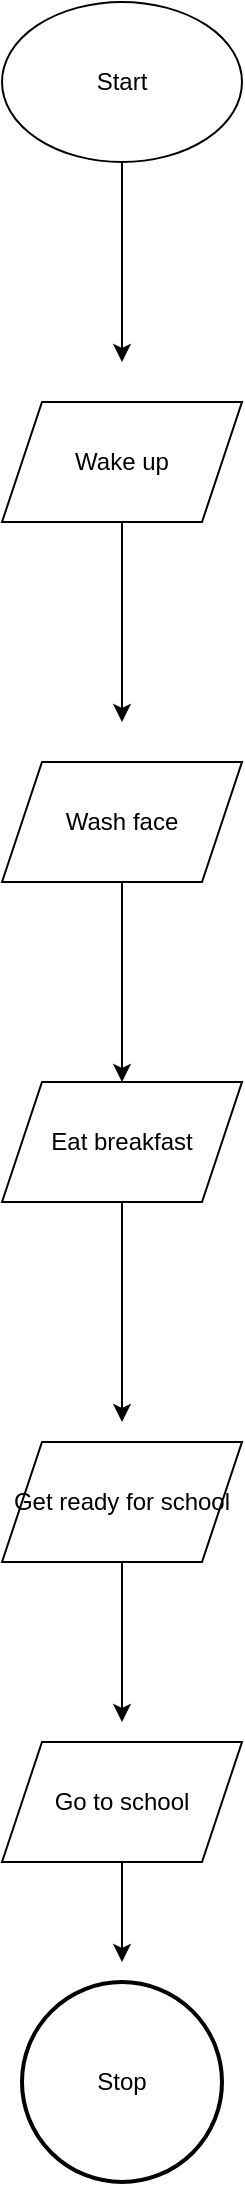 <mxfile version="28.0.9">
  <diagram name="Page-1" id="fErllMODuUr7CKh2ss7J">
    <mxGraphModel dx="1042" dy="562" grid="1" gridSize="10" guides="1" tooltips="1" connect="1" arrows="1" fold="1" page="1" pageScale="1" pageWidth="827" pageHeight="1169" math="0" shadow="0">
      <root>
        <mxCell id="0" />
        <mxCell id="1" parent="0" />
        <mxCell id="RA1OT7I5YvASaOkvongc-2" style="edgeStyle=orthogonalEdgeStyle;rounded=0;orthogonalLoop=1;jettySize=auto;html=1;" edge="1" parent="1" source="RA1OT7I5YvASaOkvongc-1">
          <mxGeometry relative="1" as="geometry">
            <mxPoint x="430" y="290" as="targetPoint" />
          </mxGeometry>
        </mxCell>
        <mxCell id="RA1OT7I5YvASaOkvongc-1" value="Start" style="ellipse;whiteSpace=wrap;html=1;" vertex="1" parent="1">
          <mxGeometry x="370" y="110" width="120" height="80" as="geometry" />
        </mxCell>
        <mxCell id="RA1OT7I5YvASaOkvongc-4" style="edgeStyle=orthogonalEdgeStyle;rounded=0;orthogonalLoop=1;jettySize=auto;html=1;" edge="1" parent="1" source="RA1OT7I5YvASaOkvongc-3">
          <mxGeometry relative="1" as="geometry">
            <mxPoint x="430" y="470" as="targetPoint" />
          </mxGeometry>
        </mxCell>
        <mxCell id="RA1OT7I5YvASaOkvongc-3" value="Wake up" style="shape=parallelogram;perimeter=parallelogramPerimeter;whiteSpace=wrap;html=1;fixedSize=1;" vertex="1" parent="1">
          <mxGeometry x="370" y="310" width="120" height="60" as="geometry" />
        </mxCell>
        <mxCell id="RA1OT7I5YvASaOkvongc-6" style="edgeStyle=orthogonalEdgeStyle;rounded=0;orthogonalLoop=1;jettySize=auto;html=1;" edge="1" parent="1" source="RA1OT7I5YvASaOkvongc-5">
          <mxGeometry relative="1" as="geometry">
            <mxPoint x="430" y="650" as="targetPoint" />
          </mxGeometry>
        </mxCell>
        <mxCell id="RA1OT7I5YvASaOkvongc-5" value="Wash face" style="shape=parallelogram;perimeter=parallelogramPerimeter;whiteSpace=wrap;html=1;fixedSize=1;" vertex="1" parent="1">
          <mxGeometry x="370" y="490" width="120" height="60" as="geometry" />
        </mxCell>
        <mxCell id="RA1OT7I5YvASaOkvongc-8" style="edgeStyle=orthogonalEdgeStyle;rounded=0;orthogonalLoop=1;jettySize=auto;html=1;" edge="1" parent="1" source="RA1OT7I5YvASaOkvongc-7">
          <mxGeometry relative="1" as="geometry">
            <mxPoint x="430" y="820" as="targetPoint" />
          </mxGeometry>
        </mxCell>
        <mxCell id="RA1OT7I5YvASaOkvongc-7" value="Eat breakfast" style="shape=parallelogram;perimeter=parallelogramPerimeter;whiteSpace=wrap;html=1;fixedSize=1;" vertex="1" parent="1">
          <mxGeometry x="370" y="650" width="120" height="60" as="geometry" />
        </mxCell>
        <mxCell id="RA1OT7I5YvASaOkvongc-10" style="edgeStyle=orthogonalEdgeStyle;rounded=0;orthogonalLoop=1;jettySize=auto;html=1;" edge="1" parent="1" source="RA1OT7I5YvASaOkvongc-9">
          <mxGeometry relative="1" as="geometry">
            <mxPoint x="430" y="970" as="targetPoint" />
          </mxGeometry>
        </mxCell>
        <mxCell id="RA1OT7I5YvASaOkvongc-9" value="Get ready for school" style="shape=parallelogram;perimeter=parallelogramPerimeter;whiteSpace=wrap;html=1;fixedSize=1;" vertex="1" parent="1">
          <mxGeometry x="370" y="830" width="120" height="60" as="geometry" />
        </mxCell>
        <mxCell id="RA1OT7I5YvASaOkvongc-12" style="edgeStyle=orthogonalEdgeStyle;rounded=0;orthogonalLoop=1;jettySize=auto;html=1;" edge="1" parent="1" source="RA1OT7I5YvASaOkvongc-11">
          <mxGeometry relative="1" as="geometry">
            <mxPoint x="430" y="1090" as="targetPoint" />
          </mxGeometry>
        </mxCell>
        <mxCell id="RA1OT7I5YvASaOkvongc-11" value="Go to school" style="shape=parallelogram;perimeter=parallelogramPerimeter;whiteSpace=wrap;html=1;fixedSize=1;" vertex="1" parent="1">
          <mxGeometry x="370" y="980" width="120" height="60" as="geometry" />
        </mxCell>
        <mxCell id="RA1OT7I5YvASaOkvongc-13" value="Stop" style="strokeWidth=2;html=1;shape=mxgraph.flowchart.start_2;whiteSpace=wrap;" vertex="1" parent="1">
          <mxGeometry x="380" y="1100" width="100" height="100" as="geometry" />
        </mxCell>
      </root>
    </mxGraphModel>
  </diagram>
</mxfile>
